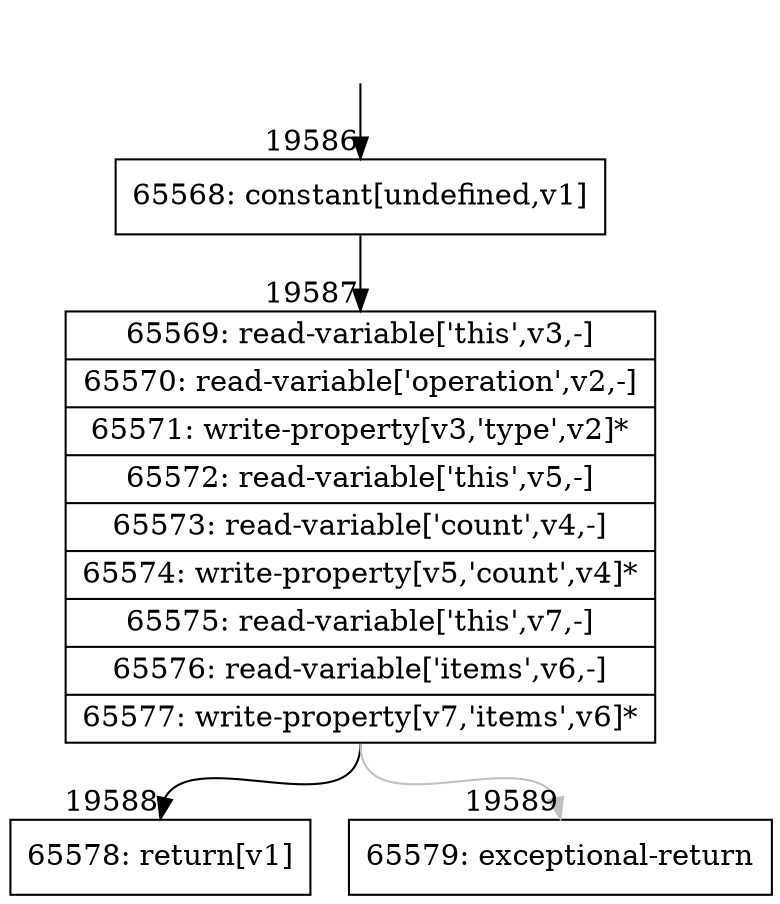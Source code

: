 digraph {
rankdir="TD"
BB_entry1685[shape=none,label=""];
BB_entry1685 -> BB19586 [tailport=s, headport=n, headlabel="    19586"]
BB19586 [shape=record label="{65568: constant[undefined,v1]}" ] 
BB19586 -> BB19587 [tailport=s, headport=n, headlabel="      19587"]
BB19587 [shape=record label="{65569: read-variable['this',v3,-]|65570: read-variable['operation',v2,-]|65571: write-property[v3,'type',v2]*|65572: read-variable['this',v5,-]|65573: read-variable['count',v4,-]|65574: write-property[v5,'count',v4]*|65575: read-variable['this',v7,-]|65576: read-variable['items',v6,-]|65577: write-property[v7,'items',v6]*}" ] 
BB19587 -> BB19588 [tailport=s, headport=n, headlabel="      19588"]
BB19587 -> BB19589 [tailport=s, headport=n, color=gray, headlabel="      19589"]
BB19588 [shape=record label="{65578: return[v1]}" ] 
BB19589 [shape=record label="{65579: exceptional-return}" ] 
//#$~ 36621
}
